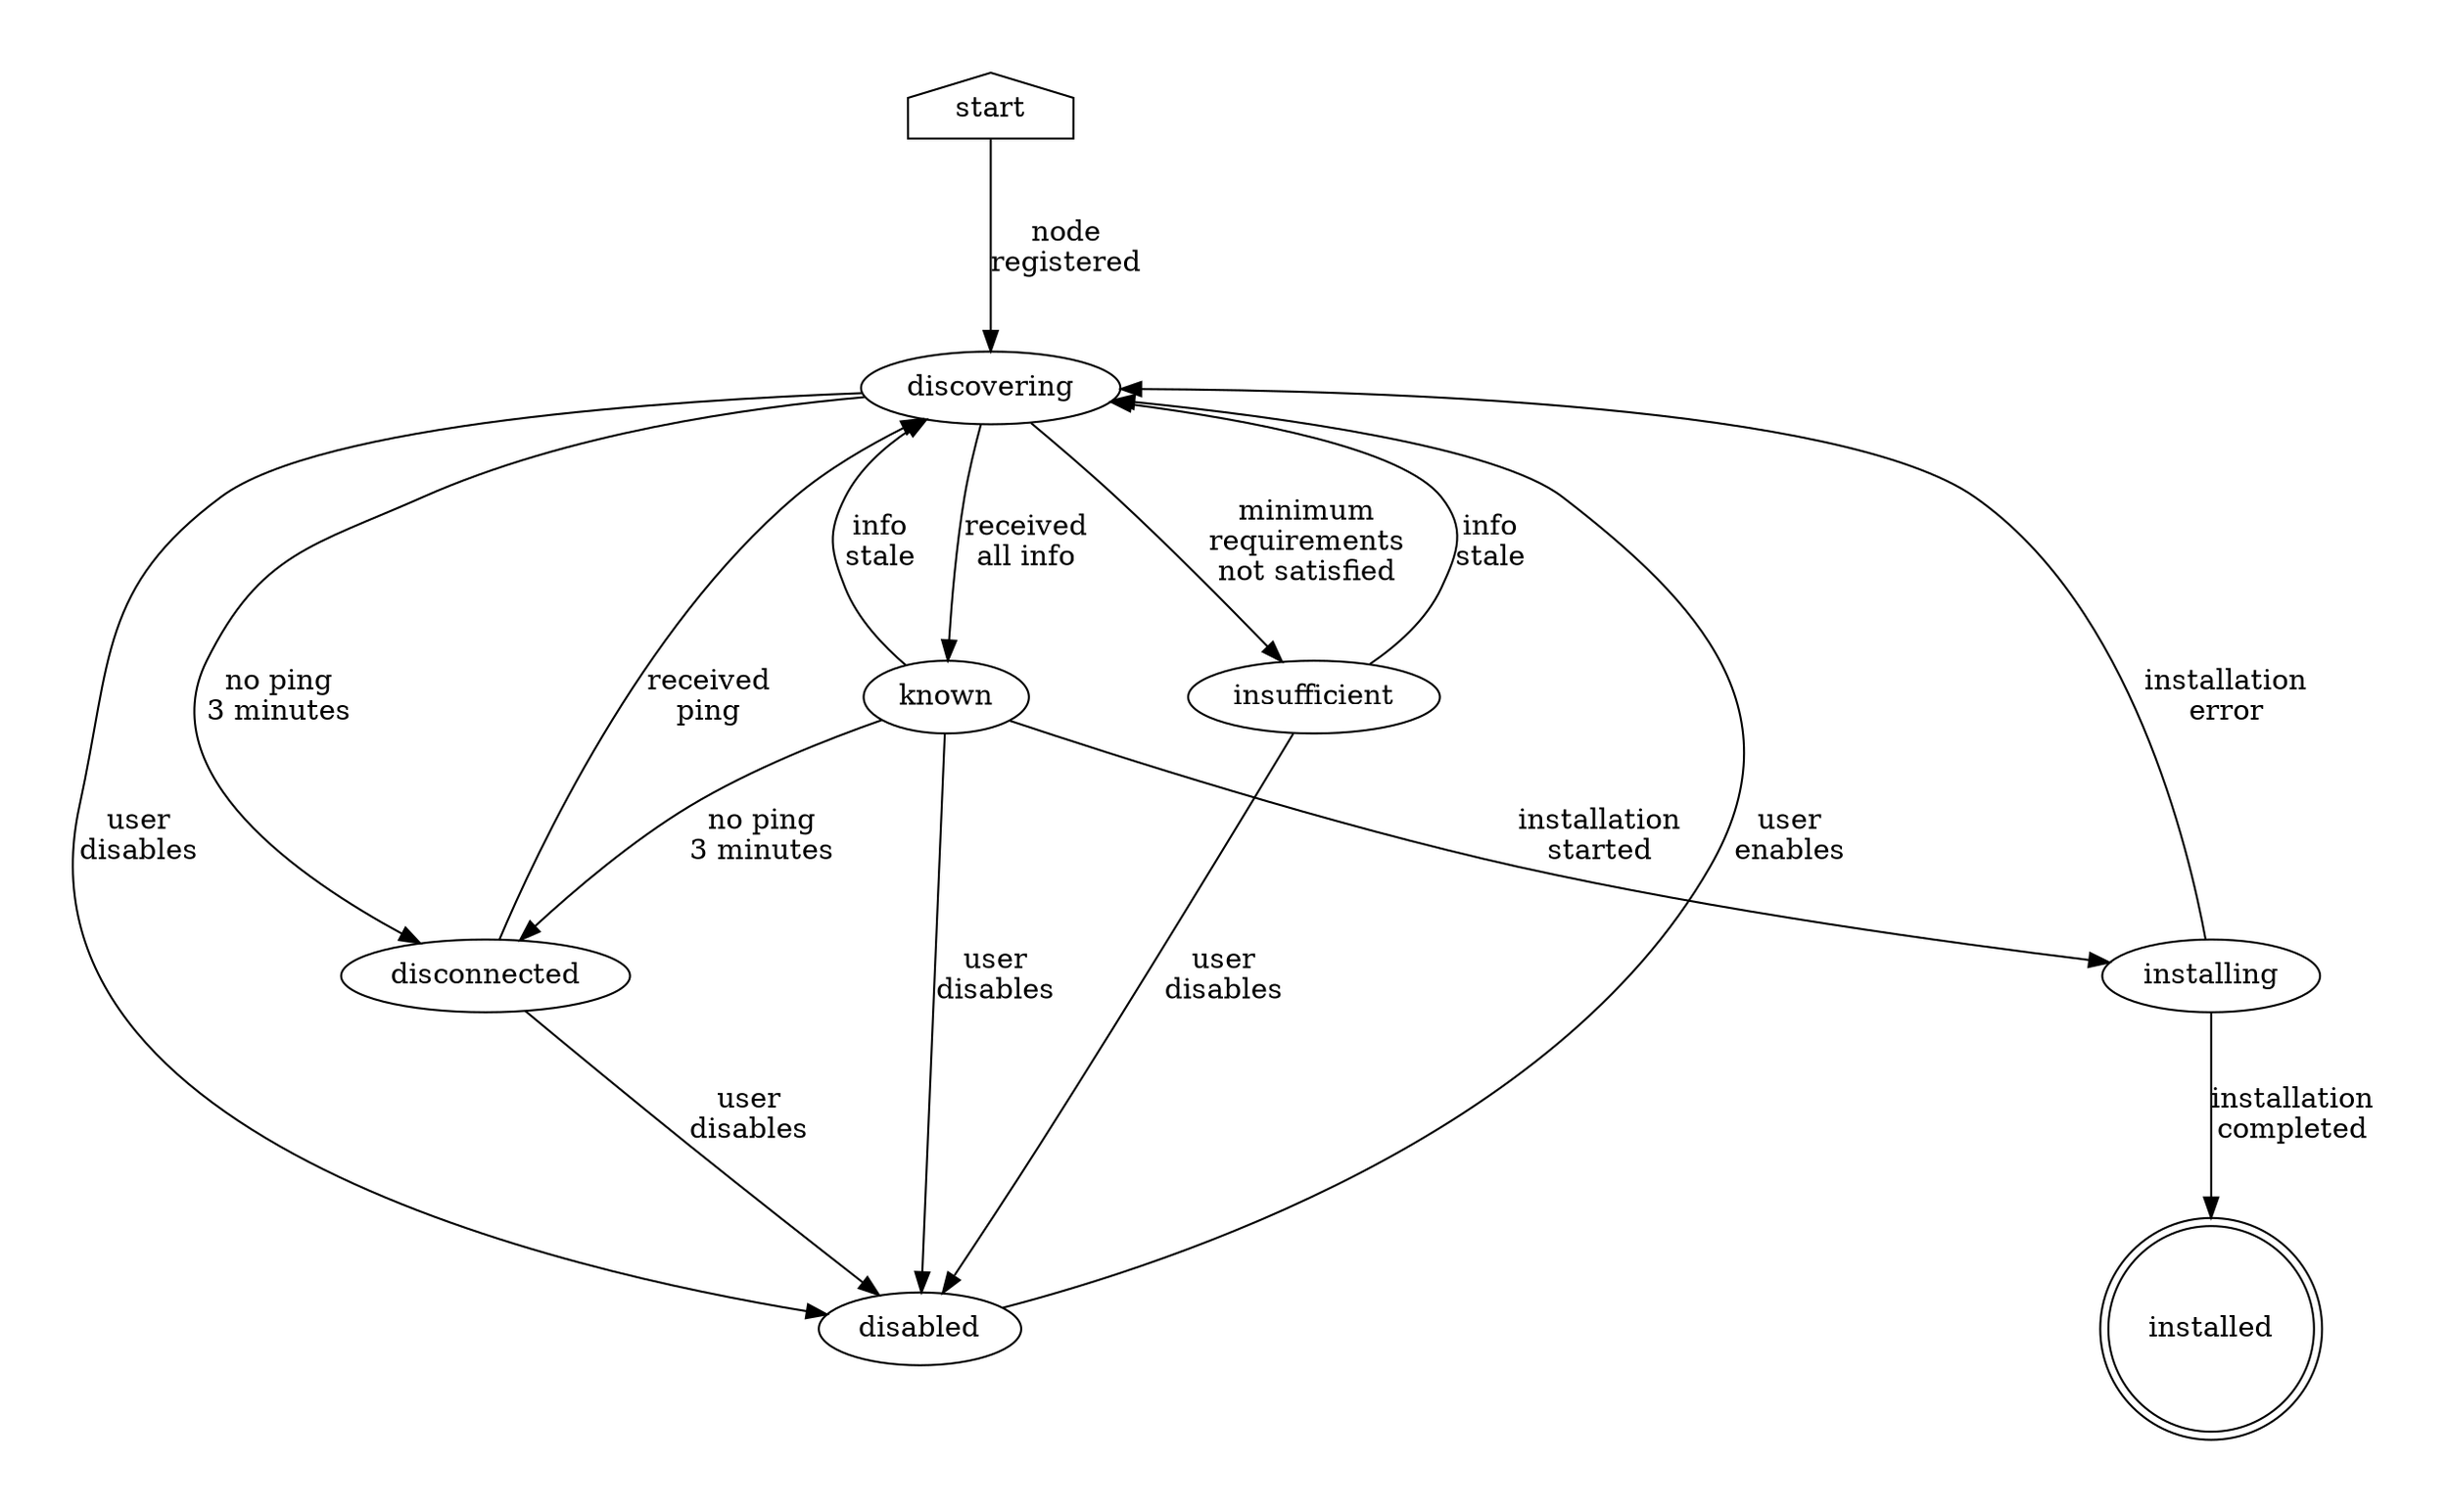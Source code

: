 digraph NodeStateMachine {
    graph [pad="0.5", nodesep="1", ranksep="1"];

    start [shape=house]
    start -> discovering [label = "node\nregistered"];

    discovering -> disconnected [label = "no ping\n3 minutes"];
    discovering -> known [label = "received\nall info"];
    discovering -> insufficient [label = "minimum\nrequirements\nnot satisfied"];
    discovering -> disabled [label = "user\ndisables"];

    known -> discovering [label = "info\nstale"];
    known -> disconnected [label = "no ping\n3 minutes"];
    known -> installing [label = "installation\nstarted"];
    known -> disabled [label = "user\ndisables"];

    disconnected -> discovering [label = "received\nping"];
    disconnected -> disabled [label = "user\ndisables"];

    disabled -> discovering [label = "user\nenables"];

    insufficient -> discovering [label = "info\nstale"];
    insufficient -> disabled [label = "user\ndisables"];

    installing -> installed [label = "installation\ncompleted"];
    installing -> discovering [label = "installation\nerror"]

    installed [shape=doublecircle];
}
